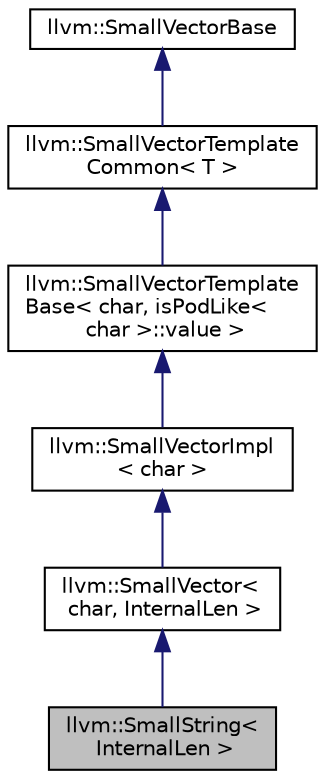 digraph "llvm::SmallString&lt; InternalLen &gt;"
{
  edge [fontname="Helvetica",fontsize="10",labelfontname="Helvetica",labelfontsize="10"];
  node [fontname="Helvetica",fontsize="10",shape=record];
  Node1 [label="llvm::SmallString\<\l InternalLen \>",height=0.2,width=0.4,color="black", fillcolor="grey75", style="filled", fontcolor="black"];
  Node2 -> Node1 [dir="back",color="midnightblue",fontsize="10",style="solid",fontname="Helvetica"];
  Node2 [label="llvm::SmallVector\<\l char, InternalLen \>",height=0.2,width=0.4,color="black", fillcolor="white", style="filled",URL="$classllvm_1_1SmallVector.html"];
  Node3 -> Node2 [dir="back",color="midnightblue",fontsize="10",style="solid",fontname="Helvetica"];
  Node3 [label="llvm::SmallVectorImpl\l\< char \>",height=0.2,width=0.4,color="black", fillcolor="white", style="filled",URL="$classllvm_1_1SmallVectorImpl.html"];
  Node4 -> Node3 [dir="back",color="midnightblue",fontsize="10",style="solid",fontname="Helvetica"];
  Node4 [label="llvm::SmallVectorTemplate\lBase\< char, isPodLike\<\l char \>::value \>",height=0.2,width=0.4,color="black", fillcolor="white", style="filled",URL="$classllvm_1_1SmallVectorTemplateBase.html",tooltip="SmallVectorTemplateBase<isPodLike = false> - This is where we put method implementations that are des..."];
  Node5 -> Node4 [dir="back",color="midnightblue",fontsize="10",style="solid",fontname="Helvetica"];
  Node5 [label="llvm::SmallVectorTemplate\lCommon\< T \>",height=0.2,width=0.4,color="black", fillcolor="white", style="filled",URL="$classllvm_1_1SmallVectorTemplateCommon.html"];
  Node6 -> Node5 [dir="back",color="midnightblue",fontsize="10",style="solid",fontname="Helvetica"];
  Node6 [label="llvm::SmallVectorBase",height=0.2,width=0.4,color="black", fillcolor="white", style="filled",URL="$classllvm_1_1SmallVectorBase.html",tooltip="This is all the non-templated stuff common to all SmallVectors. "];
}
